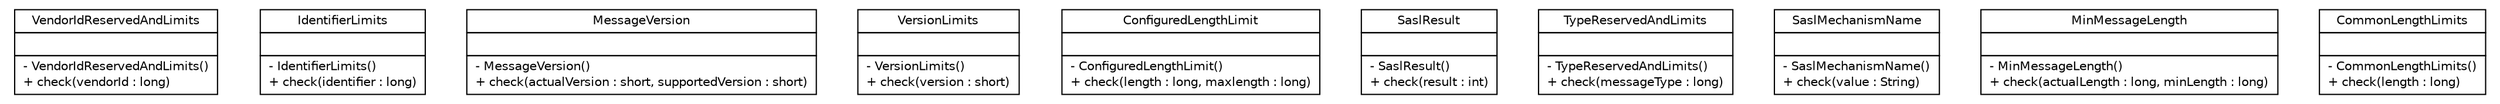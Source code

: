 #!/usr/local/bin/dot
#
# Class diagram 
# Generated by UMLGraph version R5_6 (http://www.umlgraph.org/)
#

digraph G {
	edge [fontname="Helvetica",fontsize=10,labelfontname="Helvetica",labelfontsize=10];
	node [fontname="Helvetica",fontsize=10,shape=plaintext];
	nodesep=0.25;
	ranksep=0.5;
	// org.ietf.nea.pt.validate.rules.VendorIdReservedAndLimits
	c11745 [label=<<table title="org.ietf.nea.pt.validate.rules.VendorIdReservedAndLimits" border="0" cellborder="1" cellspacing="0" cellpadding="2" port="p" href="./VendorIdReservedAndLimits.html">
		<tr><td><table border="0" cellspacing="0" cellpadding="1">
<tr><td align="center" balign="center"> VendorIdReservedAndLimits </td></tr>
		</table></td></tr>
		<tr><td><table border="0" cellspacing="0" cellpadding="1">
<tr><td align="left" balign="left">  </td></tr>
		</table></td></tr>
		<tr><td><table border="0" cellspacing="0" cellpadding="1">
<tr><td align="left" balign="left"> - VendorIdReservedAndLimits() </td></tr>
<tr><td align="left" balign="left"> + check(vendorId : long) </td></tr>
		</table></td></tr>
		</table>>, URL="./VendorIdReservedAndLimits.html", fontname="Helvetica", fontcolor="black", fontsize=10.0];
	// org.ietf.nea.pt.validate.rules.IdentifierLimits
	c11746 [label=<<table title="org.ietf.nea.pt.validate.rules.IdentifierLimits" border="0" cellborder="1" cellspacing="0" cellpadding="2" port="p" href="./IdentifierLimits.html">
		<tr><td><table border="0" cellspacing="0" cellpadding="1">
<tr><td align="center" balign="center"> IdentifierLimits </td></tr>
		</table></td></tr>
		<tr><td><table border="0" cellspacing="0" cellpadding="1">
<tr><td align="left" balign="left">  </td></tr>
		</table></td></tr>
		<tr><td><table border="0" cellspacing="0" cellpadding="1">
<tr><td align="left" balign="left"> - IdentifierLimits() </td></tr>
<tr><td align="left" balign="left"> + check(identifier : long) </td></tr>
		</table></td></tr>
		</table>>, URL="./IdentifierLimits.html", fontname="Helvetica", fontcolor="black", fontsize=10.0];
	// org.ietf.nea.pt.validate.rules.MessageVersion
	c11747 [label=<<table title="org.ietf.nea.pt.validate.rules.MessageVersion" border="0" cellborder="1" cellspacing="0" cellpadding="2" port="p" href="./MessageVersion.html">
		<tr><td><table border="0" cellspacing="0" cellpadding="1">
<tr><td align="center" balign="center"> MessageVersion </td></tr>
		</table></td></tr>
		<tr><td><table border="0" cellspacing="0" cellpadding="1">
<tr><td align="left" balign="left">  </td></tr>
		</table></td></tr>
		<tr><td><table border="0" cellspacing="0" cellpadding="1">
<tr><td align="left" balign="left"> - MessageVersion() </td></tr>
<tr><td align="left" balign="left"> + check(actualVersion : short, supportedVersion : short) </td></tr>
		</table></td></tr>
		</table>>, URL="./MessageVersion.html", fontname="Helvetica", fontcolor="black", fontsize=10.0];
	// org.ietf.nea.pt.validate.rules.VersionLimits
	c11748 [label=<<table title="org.ietf.nea.pt.validate.rules.VersionLimits" border="0" cellborder="1" cellspacing="0" cellpadding="2" port="p" href="./VersionLimits.html">
		<tr><td><table border="0" cellspacing="0" cellpadding="1">
<tr><td align="center" balign="center"> VersionLimits </td></tr>
		</table></td></tr>
		<tr><td><table border="0" cellspacing="0" cellpadding="1">
<tr><td align="left" balign="left">  </td></tr>
		</table></td></tr>
		<tr><td><table border="0" cellspacing="0" cellpadding="1">
<tr><td align="left" balign="left"> - VersionLimits() </td></tr>
<tr><td align="left" balign="left"> + check(version : short) </td></tr>
		</table></td></tr>
		</table>>, URL="./VersionLimits.html", fontname="Helvetica", fontcolor="black", fontsize=10.0];
	// org.ietf.nea.pt.validate.rules.ConfiguredLengthLimit
	c11749 [label=<<table title="org.ietf.nea.pt.validate.rules.ConfiguredLengthLimit" border="0" cellborder="1" cellspacing="0" cellpadding="2" port="p" href="./ConfiguredLengthLimit.html">
		<tr><td><table border="0" cellspacing="0" cellpadding="1">
<tr><td align="center" balign="center"> ConfiguredLengthLimit </td></tr>
		</table></td></tr>
		<tr><td><table border="0" cellspacing="0" cellpadding="1">
<tr><td align="left" balign="left">  </td></tr>
		</table></td></tr>
		<tr><td><table border="0" cellspacing="0" cellpadding="1">
<tr><td align="left" balign="left"> - ConfiguredLengthLimit() </td></tr>
<tr><td align="left" balign="left"> + check(length : long, maxlength : long) </td></tr>
		</table></td></tr>
		</table>>, URL="./ConfiguredLengthLimit.html", fontname="Helvetica", fontcolor="black", fontsize=10.0];
	// org.ietf.nea.pt.validate.rules.SaslResult
	c11750 [label=<<table title="org.ietf.nea.pt.validate.rules.SaslResult" border="0" cellborder="1" cellspacing="0" cellpadding="2" port="p" href="./SaslResult.html">
		<tr><td><table border="0" cellspacing="0" cellpadding="1">
<tr><td align="center" balign="center"> SaslResult </td></tr>
		</table></td></tr>
		<tr><td><table border="0" cellspacing="0" cellpadding="1">
<tr><td align="left" balign="left">  </td></tr>
		</table></td></tr>
		<tr><td><table border="0" cellspacing="0" cellpadding="1">
<tr><td align="left" balign="left"> - SaslResult() </td></tr>
<tr><td align="left" balign="left"> + check(result : int) </td></tr>
		</table></td></tr>
		</table>>, URL="./SaslResult.html", fontname="Helvetica", fontcolor="black", fontsize=10.0];
	// org.ietf.nea.pt.validate.rules.TypeReservedAndLimits
	c11751 [label=<<table title="org.ietf.nea.pt.validate.rules.TypeReservedAndLimits" border="0" cellborder="1" cellspacing="0" cellpadding="2" port="p" href="./TypeReservedAndLimits.html">
		<tr><td><table border="0" cellspacing="0" cellpadding="1">
<tr><td align="center" balign="center"> TypeReservedAndLimits </td></tr>
		</table></td></tr>
		<tr><td><table border="0" cellspacing="0" cellpadding="1">
<tr><td align="left" balign="left">  </td></tr>
		</table></td></tr>
		<tr><td><table border="0" cellspacing="0" cellpadding="1">
<tr><td align="left" balign="left"> - TypeReservedAndLimits() </td></tr>
<tr><td align="left" balign="left"> + check(messageType : long) </td></tr>
		</table></td></tr>
		</table>>, URL="./TypeReservedAndLimits.html", fontname="Helvetica", fontcolor="black", fontsize=10.0];
	// org.ietf.nea.pt.validate.rules.SaslMechanismName
	c11752 [label=<<table title="org.ietf.nea.pt.validate.rules.SaslMechanismName" border="0" cellborder="1" cellspacing="0" cellpadding="2" port="p" href="./SaslMechanismName.html">
		<tr><td><table border="0" cellspacing="0" cellpadding="1">
<tr><td align="center" balign="center"> SaslMechanismName </td></tr>
		</table></td></tr>
		<tr><td><table border="0" cellspacing="0" cellpadding="1">
<tr><td align="left" balign="left">  </td></tr>
		</table></td></tr>
		<tr><td><table border="0" cellspacing="0" cellpadding="1">
<tr><td align="left" balign="left"> - SaslMechanismName() </td></tr>
<tr><td align="left" balign="left"> + check(value : String) </td></tr>
		</table></td></tr>
		</table>>, URL="./SaslMechanismName.html", fontname="Helvetica", fontcolor="black", fontsize=10.0];
	// org.ietf.nea.pt.validate.rules.MinMessageLength
	c11753 [label=<<table title="org.ietf.nea.pt.validate.rules.MinMessageLength" border="0" cellborder="1" cellspacing="0" cellpadding="2" port="p" href="./MinMessageLength.html">
		<tr><td><table border="0" cellspacing="0" cellpadding="1">
<tr><td align="center" balign="center"> MinMessageLength </td></tr>
		</table></td></tr>
		<tr><td><table border="0" cellspacing="0" cellpadding="1">
<tr><td align="left" balign="left">  </td></tr>
		</table></td></tr>
		<tr><td><table border="0" cellspacing="0" cellpadding="1">
<tr><td align="left" balign="left"> - MinMessageLength() </td></tr>
<tr><td align="left" balign="left"> + check(actualLength : long, minLength : long) </td></tr>
		</table></td></tr>
		</table>>, URL="./MinMessageLength.html", fontname="Helvetica", fontcolor="black", fontsize=10.0];
	// org.ietf.nea.pt.validate.rules.CommonLengthLimits
	c11754 [label=<<table title="org.ietf.nea.pt.validate.rules.CommonLengthLimits" border="0" cellborder="1" cellspacing="0" cellpadding="2" port="p" href="./CommonLengthLimits.html">
		<tr><td><table border="0" cellspacing="0" cellpadding="1">
<tr><td align="center" balign="center"> CommonLengthLimits </td></tr>
		</table></td></tr>
		<tr><td><table border="0" cellspacing="0" cellpadding="1">
<tr><td align="left" balign="left">  </td></tr>
		</table></td></tr>
		<tr><td><table border="0" cellspacing="0" cellpadding="1">
<tr><td align="left" balign="left"> - CommonLengthLimits() </td></tr>
<tr><td align="left" balign="left"> + check(length : long) </td></tr>
		</table></td></tr>
		</table>>, URL="./CommonLengthLimits.html", fontname="Helvetica", fontcolor="black", fontsize=10.0];
}


